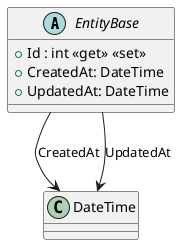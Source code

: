 @startuml
abstract class EntityBase {
    + Id : int <<get>> <<set>>
    + CreatedAt: DateTime
    + UpdatedAt: DateTime
}
EntityBase --> DateTime : "CreatedAt"
EntityBase --> DateTime : "UpdatedAt"
@enduml

